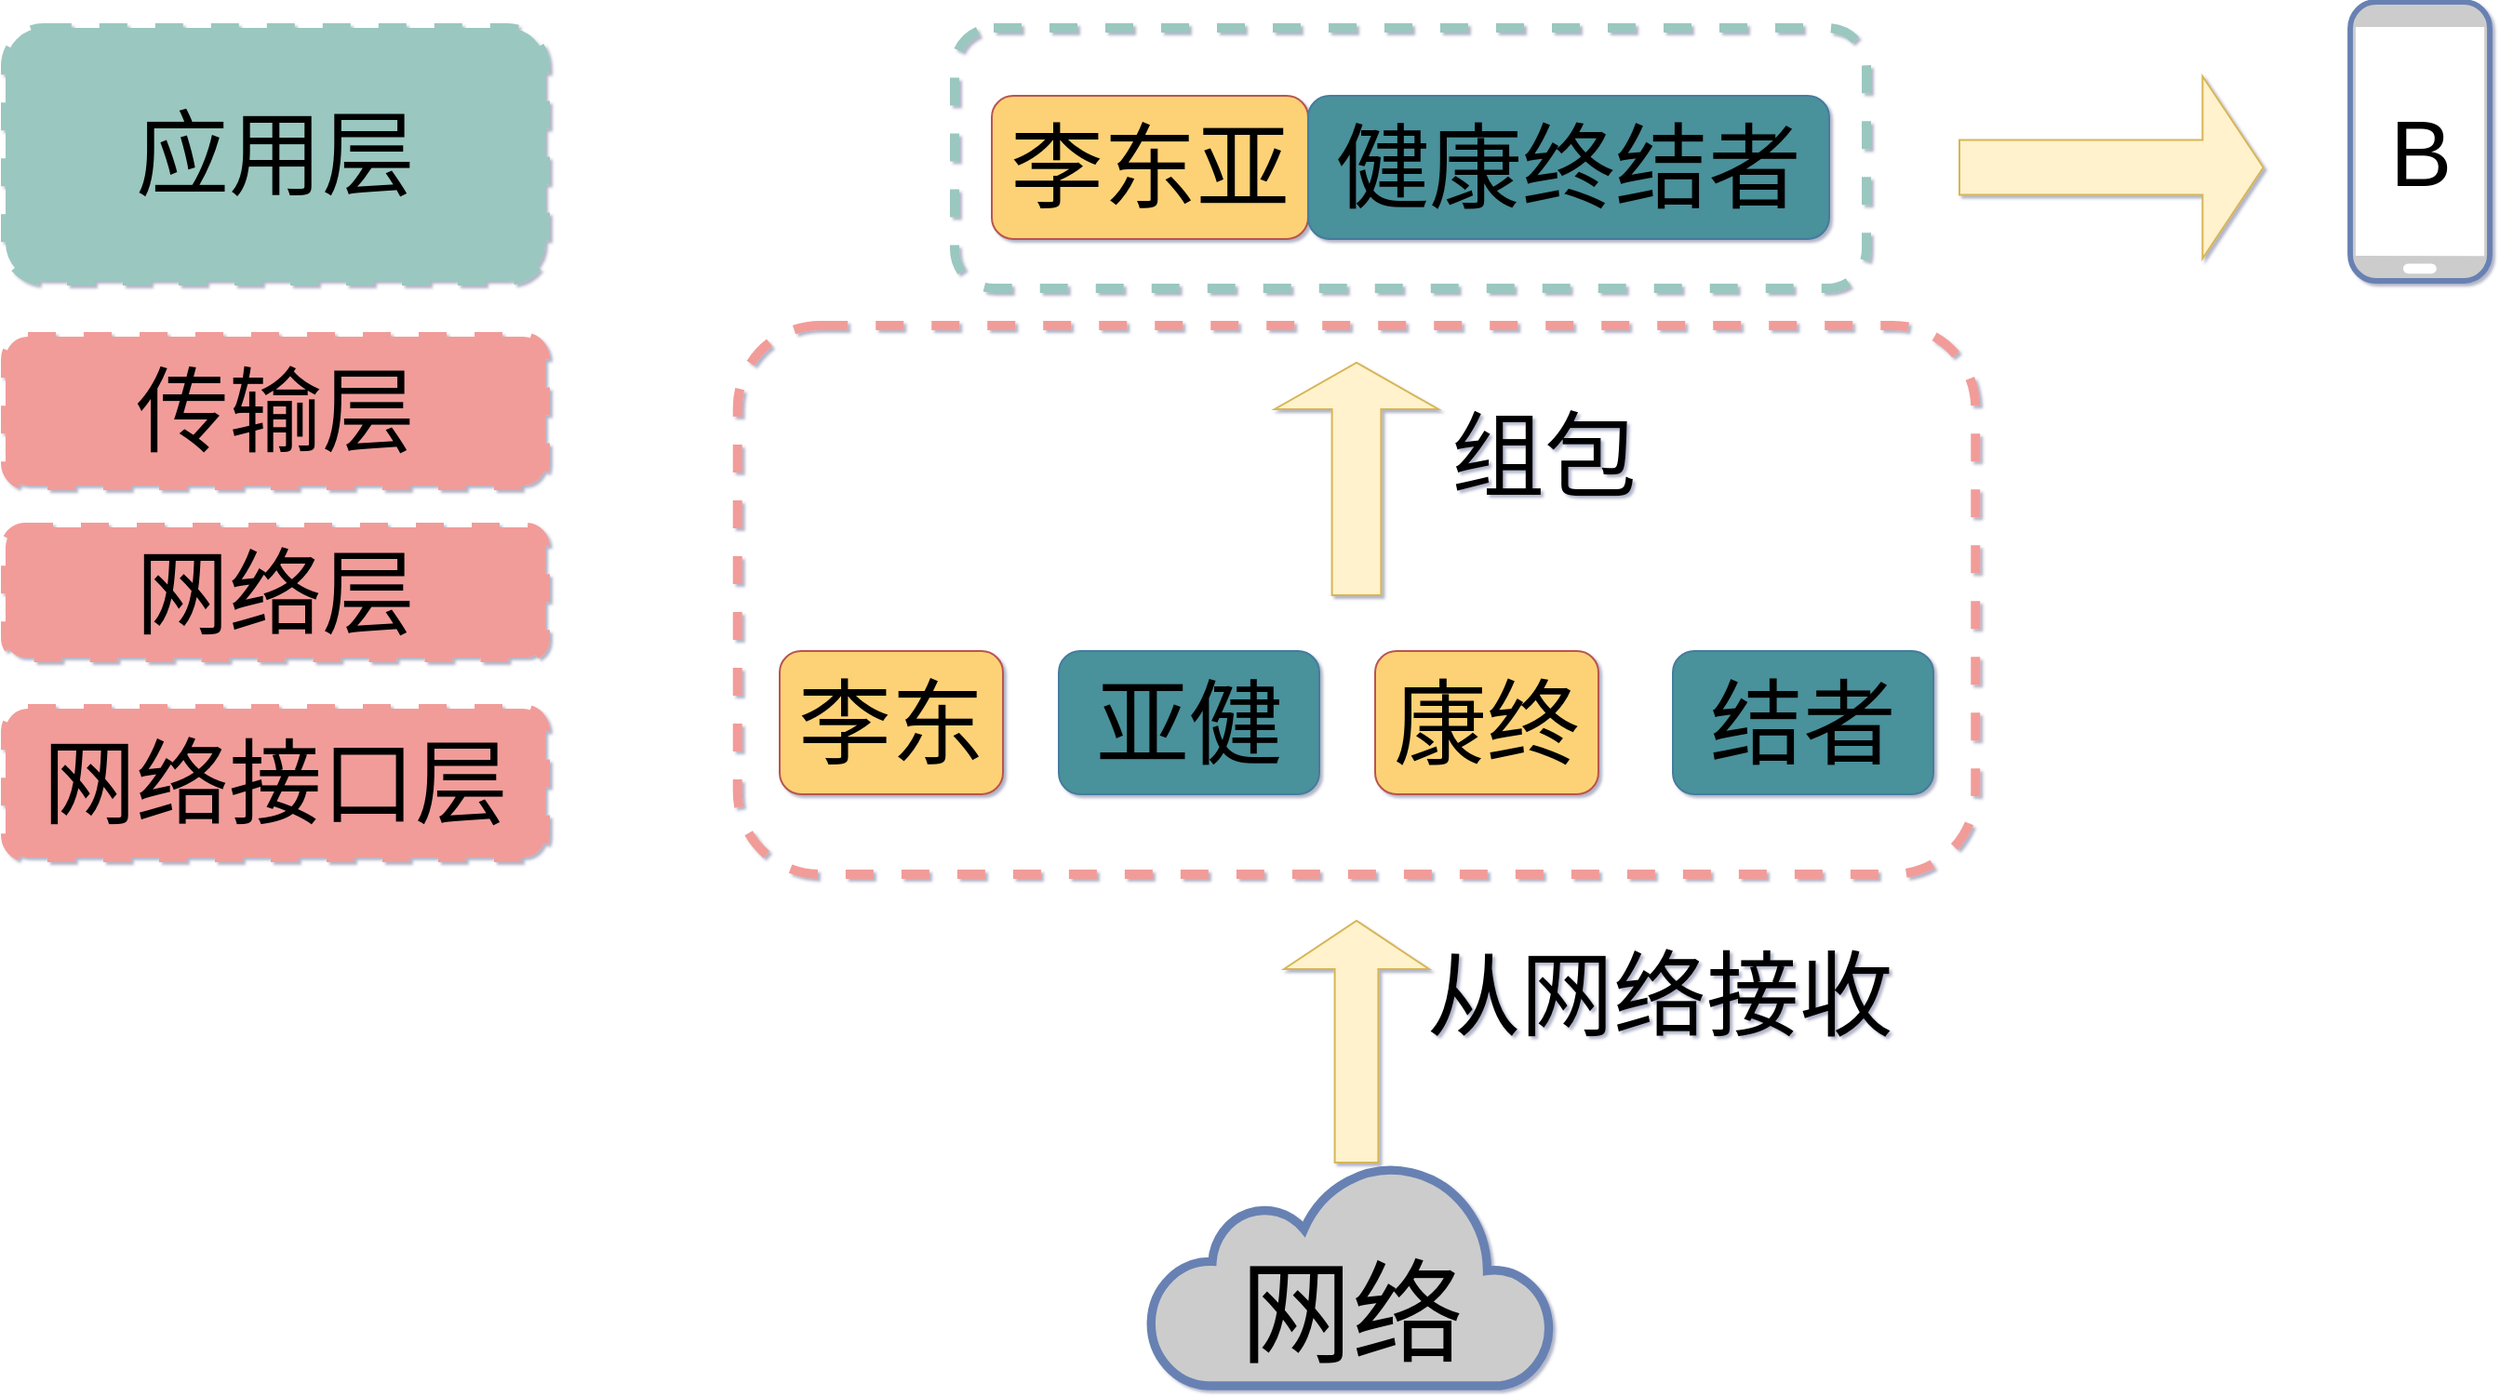 <mxfile version="14.4.7" type="github">
  <diagram id="3228e29e-7158-1315-38df-8450db1d8a1d" name="Page-1">
    <mxGraphModel dx="2705" dy="2505" grid="1" gridSize="10" guides="1" tooltips="1" connect="1" arrows="1" fold="1" page="1" pageScale="1" pageWidth="1500" pageHeight="800" background="#ffffff" math="0" shadow="1">
      <root>
        <mxCell id="0" />
        <mxCell id="1" parent="0" />
        <mxCell id="FyYvvIjHZ3Y8gI8X0XbX-3" value="" style="rounded=1;whiteSpace=wrap;html=1;fillColor=none;dashed=1;strokeWidth=5;strokeColor=#9AC7BF;" parent="1" vertex="1">
          <mxGeometry x="640" y="50" width="490" height="140" as="geometry" />
        </mxCell>
        <mxCell id="FyYvvIjHZ3Y8gI8X0XbX-7" value="" style="rounded=1;whiteSpace=wrap;html=1;fillColor=none;dashed=1;strokeWidth=5;strokeColor=#F19C99;" parent="1" vertex="1">
          <mxGeometry x="523.36" y="210" width="665.27" height="295" as="geometry" />
        </mxCell>
        <mxCell id="TgtEdNx8PUhki9_reYf2-21545" value="李东亚" style="rounded=1;strokeColor=#b85450;fontSize=50;fontFamily=Helvetica;fillColor=#FDD276;labelBackgroundColor=none;labelBorderColor=none;whiteSpace=wrap;html=1;" parent="1" vertex="1">
          <mxGeometry x="660" y="86.5" width="170" height="77" as="geometry" />
        </mxCell>
        <mxCell id="TgtEdNx8PUhki9_reYf2-21546" value="健康终结者" style="rounded=1;strokeColor=#457B9D;fontSize=50;fontFamily=Helvetica;fillColor=#4A919B;labelBackgroundColor=none;labelBorderColor=none;whiteSpace=wrap;html=1;" parent="1" vertex="1">
          <mxGeometry x="830" y="86.5" width="280" height="77" as="geometry" />
        </mxCell>
        <mxCell id="QOvhmwXTaC0TyrBMlb9O-1" value="李东" style="rounded=1;strokeColor=#b85450;fontSize=50;fontFamily=Helvetica;fillColor=#FDD276;labelBackgroundColor=none;labelBorderColor=none;whiteSpace=wrap;html=1;" parent="1" vertex="1">
          <mxGeometry x="546" y="385" width="120" height="77" as="geometry" />
        </mxCell>
        <mxCell id="QOvhmwXTaC0TyrBMlb9O-2" value="亚健" style="rounded=1;strokeColor=#457B9D;fontSize=50;fontFamily=Helvetica;fillColor=#4A919B;labelBackgroundColor=none;labelBorderColor=none;whiteSpace=wrap;html=1;" parent="1" vertex="1">
          <mxGeometry x="696" y="385" width="140" height="77" as="geometry" />
        </mxCell>
        <mxCell id="QOvhmwXTaC0TyrBMlb9O-3" value="康终" style="rounded=1;strokeColor=#b85450;fontSize=50;fontFamily=Helvetica;fillColor=#FDD276;labelBackgroundColor=none;labelBorderColor=none;whiteSpace=wrap;html=1;" parent="1" vertex="1">
          <mxGeometry x="866" y="385" width="120" height="77" as="geometry" />
        </mxCell>
        <mxCell id="QOvhmwXTaC0TyrBMlb9O-4" value="结者" style="rounded=1;strokeColor=#457B9D;fontSize=50;fontFamily=Helvetica;fillColor=#4A919B;labelBackgroundColor=none;labelBorderColor=none;whiteSpace=wrap;html=1;" parent="1" vertex="1">
          <mxGeometry x="1026" y="385" width="140" height="77" as="geometry" />
        </mxCell>
        <mxCell id="QOvhmwXTaC0TyrBMlb9O-5" value="" style="shape=singleArrow;direction=north;whiteSpace=wrap;html=1;fillColor=#fff2cc;strokeColor=#d6b656;" parent="1" vertex="1">
          <mxGeometry x="812" y="230" width="88" height="125" as="geometry" />
        </mxCell>
        <mxCell id="QOvhmwXTaC0TyrBMlb9O-7" value="&lt;font style=&quot;font-size: 50px&quot;&gt;组包&lt;/font&gt;" style="text;html=1;strokeColor=none;fillColor=none;align=center;verticalAlign=middle;whiteSpace=wrap;rounded=0;" parent="1" vertex="1">
          <mxGeometry x="882" y="270" width="150" height="20" as="geometry" />
        </mxCell>
        <mxCell id="QOvhmwXTaC0TyrBMlb9O-9" value="" style="fontColor=#0066CC;verticalAlign=top;verticalLabelPosition=bottom;labelPosition=center;align=center;html=1;outlineConnect=0;fillColor=#CCCCCC;strokeColor=#6881B3;gradientColor=none;gradientDirection=north;strokeWidth=2;shape=mxgraph.networks.mobile;" parent="1" vertex="1">
          <mxGeometry x="1390" y="36" width="75" height="150" as="geometry" />
        </mxCell>
        <mxCell id="QOvhmwXTaC0TyrBMlb9O-10" value="" style="html=1;outlineConnect=0;fillColor=#CCCCCC;strokeColor=#6881B3;gradientColor=none;gradientDirection=north;strokeWidth=2;shape=mxgraph.networks.cloud;fontColor=#ffffff;" parent="1" vertex="1">
          <mxGeometry x="745" y="660" width="216" height="120" as="geometry" />
        </mxCell>
        <mxCell id="QOvhmwXTaC0TyrBMlb9O-20" value="" style="shape=singleArrow;direction=east;whiteSpace=wrap;html=1;fillColor=#fff2cc;strokeColor=#d6b656;" parent="1" vertex="1">
          <mxGeometry x="1180" y="76" width="163.33" height="98" as="geometry" />
        </mxCell>
        <mxCell id="QOvhmwXTaC0TyrBMlb9O-21" value="&lt;font style=&quot;font-size: 50px&quot;&gt;B&lt;/font&gt;" style="text;html=1;strokeColor=none;fillColor=none;align=center;verticalAlign=middle;whiteSpace=wrap;rounded=0;" parent="1" vertex="1">
          <mxGeometry x="1407.5" y="107" width="40" height="20" as="geometry" />
        </mxCell>
        <mxCell id="QOvhmwXTaC0TyrBMlb9O-24" value="&lt;font style=&quot;font-size: 60px&quot;&gt;网络&lt;/font&gt;" style="text;html=1;strokeColor=none;fillColor=none;align=center;verticalAlign=middle;whiteSpace=wrap;rounded=0;" parent="1" vertex="1">
          <mxGeometry x="758.5" y="730" width="189" height="24.5" as="geometry" />
        </mxCell>
        <mxCell id="QOvhmwXTaC0TyrBMlb9O-25" value="" style="shape=singleArrow;direction=north;whiteSpace=wrap;html=1;fillColor=#fff2cc;strokeColor=#d6b656;" parent="1" vertex="1">
          <mxGeometry x="817" y="530" width="78" height="130" as="geometry" />
        </mxCell>
        <mxCell id="QOvhmwXTaC0TyrBMlb9O-26" value="&lt;font style=&quot;font-size: 50px&quot;&gt;从网络接收&lt;/font&gt;" style="text;html=1;strokeColor=none;fillColor=none;align=center;verticalAlign=middle;whiteSpace=wrap;rounded=0;" parent="1" vertex="1">
          <mxGeometry x="882" y="560" width="273.5" height="20" as="geometry" />
        </mxCell>
        <mxCell id="FyYvvIjHZ3Y8gI8X0XbX-5" value="&lt;font style=&quot;font-size: 50px&quot;&gt;应用层&lt;/font&gt;" style="rounded=1;whiteSpace=wrap;html=1;dashed=1;strokeWidth=5;fontColor=none;fillColor=#9AC7BF;strokeColor=#9AC7BF;" parent="1" vertex="1">
          <mxGeometry x="130" y="50" width="290" height="136" as="geometry" />
        </mxCell>
        <mxCell id="FyYvvIjHZ3Y8gI8X0XbX-6" value="&lt;font style=&quot;font-size: 50px&quot;&gt;传输层&lt;/font&gt;" style="rounded=1;whiteSpace=wrap;html=1;dashed=1;strokeWidth=5;fontColor=none;fillColor=#F19C99;strokeColor=#F19C99;" parent="1" vertex="1">
          <mxGeometry x="130" y="216" width="290" height="80" as="geometry" />
        </mxCell>
        <mxCell id="FyYvvIjHZ3Y8gI8X0XbX-8" value="&lt;span style=&quot;font-size: 50px&quot;&gt;网络层&lt;/span&gt;" style="rounded=1;whiteSpace=wrap;html=1;dashed=1;strokeWidth=5;fontColor=none;fillColor=#F19C99;strokeColor=#F19C99;" parent="1" vertex="1">
          <mxGeometry x="130" y="318.5" width="290" height="70" as="geometry" />
        </mxCell>
        <mxCell id="FyYvvIjHZ3Y8gI8X0XbX-9" value="&lt;span style=&quot;font-size: 50px&quot;&gt;网络接口层&lt;/span&gt;" style="rounded=1;whiteSpace=wrap;html=1;dashed=1;strokeWidth=5;fontColor=none;fillColor=#F19C99;strokeColor=#F19C99;" parent="1" vertex="1">
          <mxGeometry x="130" y="416" width="290" height="80" as="geometry" />
        </mxCell>
      </root>
    </mxGraphModel>
  </diagram>
</mxfile>
